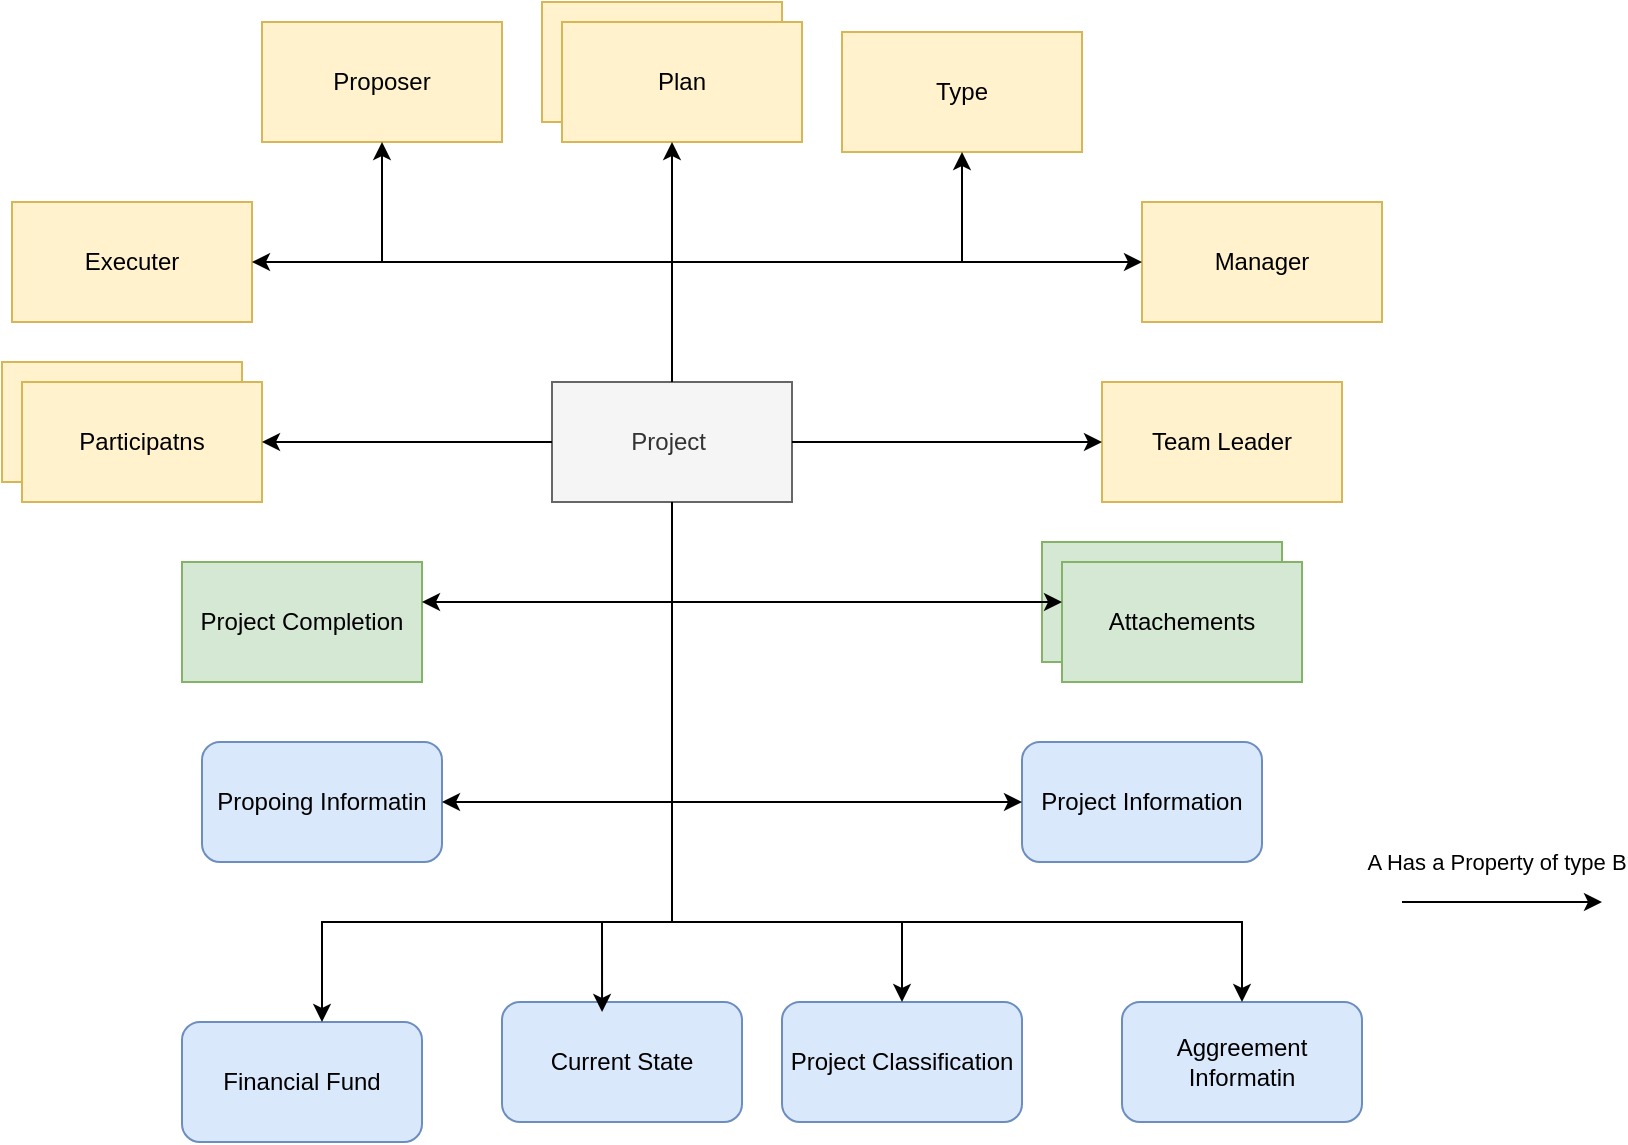 <mxfile version="24.7.5">
  <diagram name="Page-1" id="pxZM56T5qr4s6v4I3YPr">
    <mxGraphModel dx="880" dy="1632" grid="1" gridSize="10" guides="1" tooltips="1" connect="1" arrows="1" fold="1" page="1" pageScale="1" pageWidth="850" pageHeight="1100" math="0" shadow="0">
      <root>
        <mxCell id="0" />
        <mxCell id="1" parent="0" />
        <mxCell id="19ftUH5I5akyaUji4UlI-1" value="Project&amp;nbsp;" style="rounded=0;whiteSpace=wrap;html=1;fillColor=#f5f5f5;fontColor=#333333;strokeColor=#666666;" vertex="1" parent="1">
          <mxGeometry x="305" y="140" width="120" height="60" as="geometry" />
        </mxCell>
        <mxCell id="19ftUH5I5akyaUji4UlI-2" value="Propoing Informatin" style="rounded=1;whiteSpace=wrap;html=1;fillColor=#dae8fc;strokeColor=#6c8ebf;" vertex="1" parent="1">
          <mxGeometry x="130" y="320" width="120" height="60" as="geometry" />
        </mxCell>
        <mxCell id="19ftUH5I5akyaUji4UlI-4" value="Financial Fund" style="rounded=1;whiteSpace=wrap;html=1;fillColor=#dae8fc;strokeColor=#6c8ebf;" vertex="1" parent="1">
          <mxGeometry x="120" y="460" width="120" height="60" as="geometry" />
        </mxCell>
        <mxCell id="19ftUH5I5akyaUji4UlI-6" value="Project Classification" style="rounded=1;whiteSpace=wrap;html=1;fillColor=#dae8fc;strokeColor=#6c8ebf;" vertex="1" parent="1">
          <mxGeometry x="420" y="450" width="120" height="60" as="geometry" />
        </mxCell>
        <mxCell id="19ftUH5I5akyaUji4UlI-7" value="Current State" style="rounded=1;whiteSpace=wrap;html=1;fillColor=#dae8fc;strokeColor=#6c8ebf;" vertex="1" parent="1">
          <mxGeometry x="280" y="450" width="120" height="60" as="geometry" />
        </mxCell>
        <mxCell id="19ftUH5I5akyaUji4UlI-8" value="Project Information" style="rounded=1;whiteSpace=wrap;html=1;fillColor=#dae8fc;strokeColor=#6c8ebf;" vertex="1" parent="1">
          <mxGeometry x="540" y="320" width="120" height="60" as="geometry" />
        </mxCell>
        <mxCell id="19ftUH5I5akyaUji4UlI-9" value="Aggreement Informatin" style="rounded=1;whiteSpace=wrap;html=1;fillColor=#dae8fc;strokeColor=#6c8ebf;" vertex="1" parent="1">
          <mxGeometry x="590" y="450" width="120" height="60" as="geometry" />
        </mxCell>
        <mxCell id="19ftUH5I5akyaUji4UlI-10" value="Project Completion" style="rounded=0;whiteSpace=wrap;html=1;fillColor=#d5e8d4;strokeColor=#82b366;" vertex="1" parent="1">
          <mxGeometry x="120" y="230" width="120" height="60" as="geometry" />
        </mxCell>
        <mxCell id="19ftUH5I5akyaUji4UlI-14" value="Team Leader" style="rounded=0;whiteSpace=wrap;html=1;fillColor=#fff2cc;strokeColor=#d6b656;" vertex="1" parent="1">
          <mxGeometry x="580" y="140" width="120" height="60" as="geometry" />
        </mxCell>
        <mxCell id="19ftUH5I5akyaUji4UlI-15" value="Manager" style="rounded=0;whiteSpace=wrap;html=1;fillColor=#fff2cc;strokeColor=#d6b656;" vertex="1" parent="1">
          <mxGeometry x="600" y="50" width="120" height="60" as="geometry" />
        </mxCell>
        <mxCell id="19ftUH5I5akyaUji4UlI-18" value="" style="group" vertex="1" connectable="0" parent="1">
          <mxGeometry x="30" y="130" width="130" height="70" as="geometry" />
        </mxCell>
        <mxCell id="19ftUH5I5akyaUji4UlI-12" value="Participatns" style="rounded=0;whiteSpace=wrap;html=1;fillColor=#fff2cc;strokeColor=#d6b656;" vertex="1" parent="19ftUH5I5akyaUji4UlI-18">
          <mxGeometry width="120" height="60" as="geometry" />
        </mxCell>
        <mxCell id="19ftUH5I5akyaUji4UlI-17" value="Participatns" style="rounded=0;whiteSpace=wrap;html=1;fillColor=#fff2cc;strokeColor=#d6b656;" vertex="1" parent="19ftUH5I5akyaUji4UlI-18">
          <mxGeometry x="10" y="10" width="120" height="60" as="geometry" />
        </mxCell>
        <mxCell id="19ftUH5I5akyaUji4UlI-19" value="" style="group" vertex="1" connectable="0" parent="1">
          <mxGeometry x="550" y="220" width="130" height="70" as="geometry" />
        </mxCell>
        <mxCell id="19ftUH5I5akyaUji4UlI-13" value="Attachements" style="rounded=0;whiteSpace=wrap;html=1;fillColor=#d5e8d4;strokeColor=#82b366;" vertex="1" parent="19ftUH5I5akyaUji4UlI-19">
          <mxGeometry width="120" height="60" as="geometry" />
        </mxCell>
        <mxCell id="19ftUH5I5akyaUji4UlI-16" value="Attachements" style="rounded=0;whiteSpace=wrap;html=1;fillColor=#d5e8d4;strokeColor=#82b366;" vertex="1" parent="19ftUH5I5akyaUji4UlI-19">
          <mxGeometry x="10" y="10" width="120" height="60" as="geometry" />
        </mxCell>
        <mxCell id="19ftUH5I5akyaUji4UlI-20" value="Proposer" style="rounded=0;whiteSpace=wrap;html=1;fillColor=#fff2cc;strokeColor=#d6b656;" vertex="1" parent="1">
          <mxGeometry x="160" y="-40" width="120" height="60" as="geometry" />
        </mxCell>
        <mxCell id="19ftUH5I5akyaUji4UlI-21" value="Executer" style="rounded=0;whiteSpace=wrap;html=1;fillColor=#fff2cc;strokeColor=#d6b656;" vertex="1" parent="1">
          <mxGeometry x="35" y="50" width="120" height="60" as="geometry" />
        </mxCell>
        <mxCell id="19ftUH5I5akyaUji4UlI-22" value="Type" style="rounded=0;whiteSpace=wrap;html=1;fillColor=#fff2cc;strokeColor=#d6b656;" vertex="1" parent="1">
          <mxGeometry x="450" y="-35" width="120" height="60" as="geometry" />
        </mxCell>
        <mxCell id="19ftUH5I5akyaUji4UlI-25" value="" style="group" vertex="1" connectable="0" parent="1">
          <mxGeometry x="300" y="-50" width="130" height="70" as="geometry" />
        </mxCell>
        <mxCell id="19ftUH5I5akyaUji4UlI-23" value="Type" style="rounded=0;whiteSpace=wrap;html=1;fillColor=#fff2cc;strokeColor=#d6b656;" vertex="1" parent="19ftUH5I5akyaUji4UlI-25">
          <mxGeometry width="120" height="60" as="geometry" />
        </mxCell>
        <mxCell id="19ftUH5I5akyaUji4UlI-24" value="Plan" style="rounded=0;whiteSpace=wrap;html=1;fillColor=#fff2cc;strokeColor=#d6b656;" vertex="1" parent="19ftUH5I5akyaUji4UlI-25">
          <mxGeometry x="10" y="10" width="120" height="60" as="geometry" />
        </mxCell>
        <mxCell id="19ftUH5I5akyaUji4UlI-27" value="" style="endArrow=classic;html=1;rounded=0;exitX=0.5;exitY=0;exitDx=0;exitDy=0;edgeStyle=orthogonalEdgeStyle;" edge="1" parent="1" source="19ftUH5I5akyaUji4UlI-1" target="19ftUH5I5akyaUji4UlI-22">
          <mxGeometry width="50" height="50" relative="1" as="geometry">
            <mxPoint x="370" y="70" as="sourcePoint" />
            <mxPoint x="475" y="50" as="targetPoint" />
            <Array as="points">
              <mxPoint x="365" y="80" />
              <mxPoint x="510" y="80" />
            </Array>
          </mxGeometry>
        </mxCell>
        <mxCell id="19ftUH5I5akyaUji4UlI-28" value="" style="endArrow=classic;html=1;rounded=0;exitX=0.5;exitY=0;exitDx=0;exitDy=0;edgeStyle=orthogonalEdgeStyle;" edge="1" parent="1" source="19ftUH5I5akyaUji4UlI-1" target="19ftUH5I5akyaUji4UlI-15">
          <mxGeometry width="50" height="50" relative="1" as="geometry">
            <mxPoint x="370" y="140" as="sourcePoint" />
            <mxPoint x="470" y="35" as="targetPoint" />
            <Array as="points">
              <mxPoint x="365" y="80" />
              <mxPoint x="640" y="80" />
            </Array>
          </mxGeometry>
        </mxCell>
        <mxCell id="19ftUH5I5akyaUji4UlI-29" value="" style="endArrow=classic;html=1;rounded=0;edgeStyle=orthogonalEdgeStyle;" edge="1" parent="1" source="19ftUH5I5akyaUji4UlI-1" target="19ftUH5I5akyaUji4UlI-14">
          <mxGeometry width="50" height="50" relative="1" as="geometry">
            <mxPoint x="380" y="150" as="sourcePoint" />
            <mxPoint x="578" y="35" as="targetPoint" />
            <Array as="points" />
          </mxGeometry>
        </mxCell>
        <mxCell id="19ftUH5I5akyaUji4UlI-30" value="" style="endArrow=classic;html=1;rounded=0;exitX=0.5;exitY=0;exitDx=0;exitDy=0;edgeStyle=orthogonalEdgeStyle;" edge="1" parent="1" source="19ftUH5I5akyaUji4UlI-1" target="19ftUH5I5akyaUji4UlI-24">
          <mxGeometry width="50" height="50" relative="1" as="geometry">
            <mxPoint x="390" y="160" as="sourcePoint" />
            <mxPoint x="588" y="45" as="targetPoint" />
            <Array as="points">
              <mxPoint x="365" y="60" />
              <mxPoint x="365" y="60" />
            </Array>
          </mxGeometry>
        </mxCell>
        <mxCell id="19ftUH5I5akyaUji4UlI-31" value="" style="endArrow=classic;html=1;rounded=0;exitX=0.5;exitY=0;exitDx=0;exitDy=0;edgeStyle=orthogonalEdgeStyle;" edge="1" parent="1" source="19ftUH5I5akyaUji4UlI-1" target="19ftUH5I5akyaUji4UlI-20">
          <mxGeometry width="50" height="50" relative="1" as="geometry">
            <mxPoint x="370" y="140" as="sourcePoint" />
            <mxPoint x="598" y="55" as="targetPoint" />
          </mxGeometry>
        </mxCell>
        <mxCell id="19ftUH5I5akyaUji4UlI-32" value="" style="endArrow=classic;html=1;rounded=0;exitX=0.5;exitY=0;exitDx=0;exitDy=0;edgeStyle=orthogonalEdgeStyle;" edge="1" parent="1" source="19ftUH5I5akyaUji4UlI-1" target="19ftUH5I5akyaUji4UlI-21">
          <mxGeometry width="50" height="50" relative="1" as="geometry">
            <mxPoint x="370" y="150" as="sourcePoint" />
            <mxPoint x="195" y="30" as="targetPoint" />
            <Array as="points">
              <mxPoint x="365" y="80" />
            </Array>
          </mxGeometry>
        </mxCell>
        <mxCell id="19ftUH5I5akyaUji4UlI-34" value="" style="endArrow=classic;html=1;rounded=0;edgeStyle=orthogonalEdgeStyle;" edge="1" parent="1" source="19ftUH5I5akyaUji4UlI-1" target="19ftUH5I5akyaUji4UlI-17">
          <mxGeometry width="50" height="50" relative="1" as="geometry">
            <mxPoint x="330" y="160" as="sourcePoint" />
            <mxPoint x="205" y="40" as="targetPoint" />
            <Array as="points" />
          </mxGeometry>
        </mxCell>
        <mxCell id="19ftUH5I5akyaUji4UlI-35" value="" style="endArrow=classic;html=1;rounded=0;edgeStyle=orthogonalEdgeStyle;" edge="1" parent="1" source="19ftUH5I5akyaUji4UlI-1" target="19ftUH5I5akyaUji4UlI-10">
          <mxGeometry width="50" height="50" relative="1" as="geometry">
            <mxPoint x="395" y="170" as="sourcePoint" />
            <mxPoint x="215" y="50" as="targetPoint" />
            <Array as="points">
              <mxPoint x="365" y="250" />
            </Array>
          </mxGeometry>
        </mxCell>
        <mxCell id="19ftUH5I5akyaUji4UlI-36" value="" style="endArrow=classic;html=1;rounded=0;edgeStyle=orthogonalEdgeStyle;" edge="1" parent="1" source="19ftUH5I5akyaUji4UlI-1" target="19ftUH5I5akyaUji4UlI-16">
          <mxGeometry width="50" height="50" relative="1" as="geometry">
            <mxPoint x="319" y="189" as="sourcePoint" />
            <mxPoint x="200" y="240" as="targetPoint" />
            <Array as="points">
              <mxPoint x="365" y="250" />
            </Array>
          </mxGeometry>
        </mxCell>
        <mxCell id="19ftUH5I5akyaUji4UlI-37" value="" style="endArrow=classic;html=1;rounded=0;edgeStyle=orthogonalEdgeStyle;" edge="1" parent="1" source="19ftUH5I5akyaUji4UlI-1" target="19ftUH5I5akyaUji4UlI-2">
          <mxGeometry width="50" height="50" relative="1" as="geometry">
            <mxPoint x="380" y="210" as="sourcePoint" />
            <mxPoint x="200" y="370" as="targetPoint" />
            <Array as="points">
              <mxPoint x="365" y="350" />
            </Array>
          </mxGeometry>
        </mxCell>
        <mxCell id="19ftUH5I5akyaUji4UlI-38" value="" style="endArrow=classic;html=1;rounded=0;edgeStyle=orthogonalEdgeStyle;" edge="1" parent="1" source="19ftUH5I5akyaUji4UlI-1" target="19ftUH5I5akyaUji4UlI-4">
          <mxGeometry width="50" height="50" relative="1" as="geometry">
            <mxPoint x="339" y="209" as="sourcePoint" />
            <mxPoint x="220" y="260" as="targetPoint" />
            <Array as="points">
              <mxPoint x="365" y="410" />
              <mxPoint x="190" y="410" />
            </Array>
          </mxGeometry>
        </mxCell>
        <mxCell id="19ftUH5I5akyaUji4UlI-39" value="" style="endArrow=classic;html=1;rounded=0;edgeStyle=orthogonalEdgeStyle;entryX=0.417;entryY=0.083;entryDx=0;entryDy=0;entryPerimeter=0;" edge="1" parent="1" source="19ftUH5I5akyaUji4UlI-1" target="19ftUH5I5akyaUji4UlI-7">
          <mxGeometry width="50" height="50" relative="1" as="geometry">
            <mxPoint x="349" y="219" as="sourcePoint" />
            <mxPoint x="230" y="270" as="targetPoint" />
            <Array as="points">
              <mxPoint x="365" y="410" />
              <mxPoint x="330" y="410" />
            </Array>
          </mxGeometry>
        </mxCell>
        <mxCell id="19ftUH5I5akyaUji4UlI-40" value="" style="endArrow=classic;html=1;rounded=0;edgeStyle=orthogonalEdgeStyle;" edge="1" parent="1" source="19ftUH5I5akyaUji4UlI-1" target="19ftUH5I5akyaUji4UlI-6">
          <mxGeometry width="50" height="50" relative="1" as="geometry">
            <mxPoint x="359" y="229" as="sourcePoint" />
            <mxPoint x="240" y="280" as="targetPoint" />
            <Array as="points">
              <mxPoint x="365" y="410" />
              <mxPoint x="480" y="410" />
            </Array>
          </mxGeometry>
        </mxCell>
        <mxCell id="19ftUH5I5akyaUji4UlI-41" value="" style="endArrow=classic;html=1;rounded=0;edgeStyle=orthogonalEdgeStyle;" edge="1" parent="1" source="19ftUH5I5akyaUji4UlI-1" target="19ftUH5I5akyaUji4UlI-9">
          <mxGeometry width="50" height="50" relative="1" as="geometry">
            <mxPoint x="369" y="239" as="sourcePoint" />
            <mxPoint x="250" y="290" as="targetPoint" />
            <Array as="points">
              <mxPoint x="365" y="410" />
              <mxPoint x="650" y="410" />
            </Array>
          </mxGeometry>
        </mxCell>
        <mxCell id="19ftUH5I5akyaUji4UlI-42" value="" style="endArrow=classic;html=1;rounded=0;edgeStyle=orthogonalEdgeStyle;" edge="1" parent="1" source="19ftUH5I5akyaUji4UlI-1" target="19ftUH5I5akyaUji4UlI-8">
          <mxGeometry width="50" height="50" relative="1" as="geometry">
            <mxPoint x="365" y="180" as="sourcePoint" />
            <mxPoint x="570" y="350" as="targetPoint" />
            <Array as="points">
              <mxPoint x="365" y="350" />
            </Array>
          </mxGeometry>
        </mxCell>
        <mxCell id="19ftUH5I5akyaUji4UlI-44" value="" style="endArrow=classic;html=1;rounded=0;" edge="1" parent="1">
          <mxGeometry width="50" height="50" relative="1" as="geometry">
            <mxPoint x="730" y="400" as="sourcePoint" />
            <mxPoint x="830" y="400" as="targetPoint" />
          </mxGeometry>
        </mxCell>
        <mxCell id="19ftUH5I5akyaUji4UlI-45" value="A Has a Property of type B" style="edgeLabel;html=1;align=center;verticalAlign=middle;resizable=0;points=[];" vertex="1" connectable="0" parent="19ftUH5I5akyaUji4UlI-44">
          <mxGeometry x="0.086" y="7" relative="1" as="geometry">
            <mxPoint x="-8" y="-13" as="offset" />
          </mxGeometry>
        </mxCell>
      </root>
    </mxGraphModel>
  </diagram>
</mxfile>
